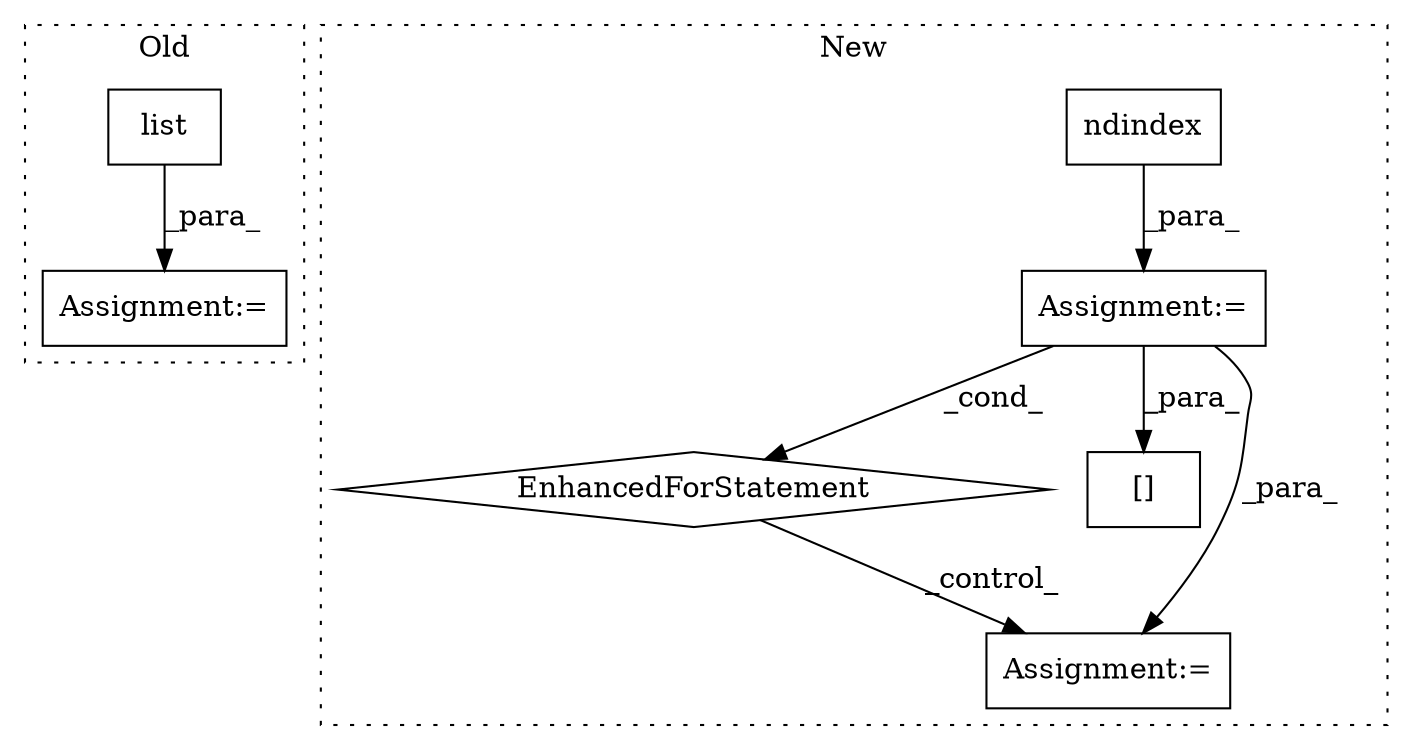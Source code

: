 digraph G {
subgraph cluster0 {
1 [label="list" a="32" s="4207,4251" l="5,1" shape="box"];
5 [label="Assignment:=" a="7" s="4206" l="1" shape="box"];
label = "Old";
style="dotted";
}
subgraph cluster1 {
2 [label="ndindex" a="32" s="5130,5148" l="8,1" shape="box"];
3 [label="EnhancedForStatement" a="70" s="5057,5149" l="57,2" shape="diamond"];
4 [label="[]" a="2" s="5193,5201" l="5,1" shape="box"];
6 [label="Assignment:=" a="7" s="5057,5149" l="57,2" shape="box"];
7 [label="Assignment:=" a="7" s="5202" l="2" shape="box"];
label = "New";
style="dotted";
}
1 -> 5 [label="_para_"];
2 -> 6 [label="_para_"];
3 -> 7 [label="_control_"];
6 -> 3 [label="_cond_"];
6 -> 4 [label="_para_"];
6 -> 7 [label="_para_"];
}